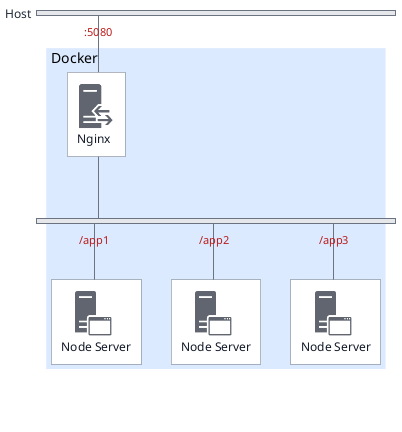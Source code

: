 @startuml

<style>
nwdiagDiagram {
  network {
    BackGroundColor #E5E7EB
    LineColor #6B7280
    FontColor #1F2937
  }
  arrow {
    FontColor #B91C1C
    LineColor #6B7280
  }
  server {
    BackGroundColor #ffffff
    LineColor #6B7280
    FontColor #111827
  }
  group {
    BackGroundColor #DBEAFE
    FontSize 14
  }
}
</style>

skinparam shadowing false
skinparam defaultTextAlignment center

!include <office/Servers/application_server>
!include <office/Servers/reverse_proxy>

nwdiag {

  group {
    description = "Docker"
    nginx
    node1
    node2
    node3
  }

  network host {
    description = "Host"
    width = full
    nginx [description="<$reverse_proxy>\nNginx" address = ":5080"]
  }

  network backend {
    description = ""
    width = full
    nginx
    node1 [description="    <$application_server>\nNode Server" address = "/app1"]
    node2 [description="    <$application_server>\nNode Server" address = "/app2"]
    node3 [description="    <$application_server>\nNode Server" address = "/app3"]
  }
}
@enduml
